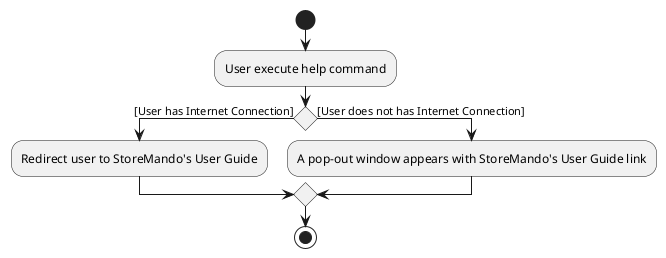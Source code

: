 @startuml
'https://plantuml.com/activity-diagram-beta

start
:User execute help command;
if () then ([User has Internet Connection])
    :Redirect user to StoreMando's User Guide;
else ([User does not has Internet Connection])
    :A pop-out window appears with StoreMando's User Guide link;
endif

stop

@enduml
